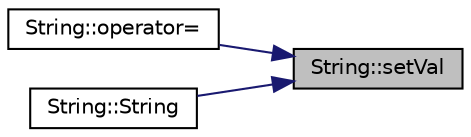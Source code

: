 digraph "String::setVal"
{
 // LATEX_PDF_SIZE
  edge [fontname="Helvetica",fontsize="10",labelfontname="Helvetica",labelfontsize="10"];
  node [fontname="Helvetica",fontsize="10",shape=record];
  rankdir="RL";
  Node1 [label="String::setVal",height=0.2,width=0.4,color="black", fillcolor="grey75", style="filled", fontcolor="black",tooltip=" "];
  Node1 -> Node2 [dir="back",color="midnightblue",fontsize="10",style="solid",fontname="Helvetica"];
  Node2 [label="String::operator=",height=0.2,width=0.4,color="black", fillcolor="white", style="filled",URL="$class_string.html#ac86762e58f690b9000fa7eb03dc3b36c",tooltip=" "];
  Node1 -> Node3 [dir="back",color="midnightblue",fontsize="10",style="solid",fontname="Helvetica"];
  Node3 [label="String::String",height=0.2,width=0.4,color="black", fillcolor="white", style="filled",URL="$class_string.html#a3fba40cf6cb11735ffddc355a5ff68f4",tooltip=" "];
}
